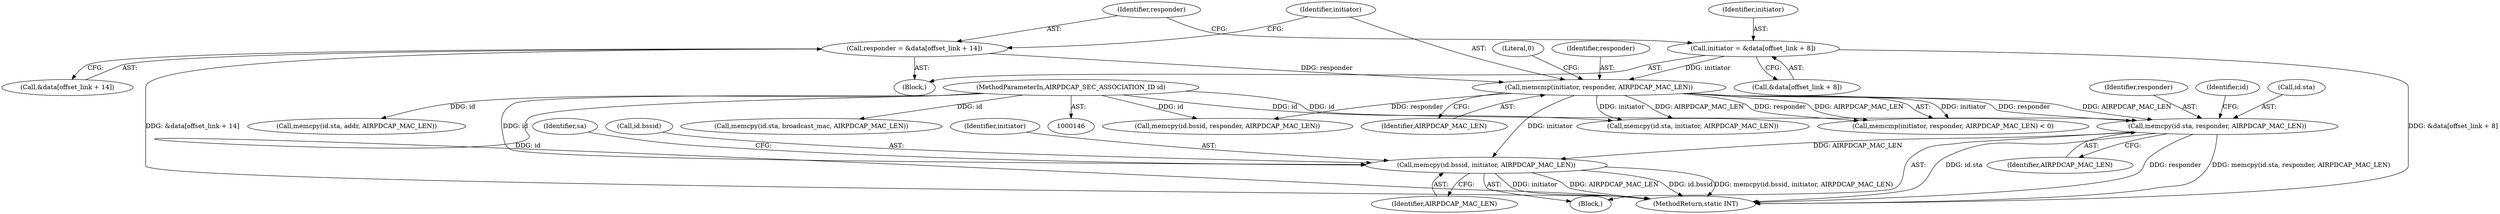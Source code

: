 digraph "0_wireshark_9b0b20b8d5f8c9f7839d58ff6c5900f7e19283b4@API" {
"1000688" [label="(Call,memcpy(id.bssid, initiator, AIRPDCAP_MAC_LEN))"];
"1000151" [label="(MethodParameterIn,AIRPDCAP_SEC_ASSOCIATION_ID id)"];
"1000662" [label="(Call,memcmp(initiator, responder, AIRPDCAP_MAC_LEN))"];
"1000644" [label="(Call,initiator = &data[offset_link + 8])"];
"1000652" [label="(Call,responder = &data[offset_link + 14])"];
"1000682" [label="(Call,memcpy(id.sta, responder, AIRPDCAP_MAC_LEN))"];
"1000681" [label="(Block,)"];
"1000646" [label="(Call,&data[offset_link + 8])"];
"1000653" [label="(Identifier,responder)"];
"1000682" [label="(Call,memcpy(id.sta, responder, AIRPDCAP_MAC_LEN))"];
"1000668" [label="(Call,memcpy(id.sta, initiator, AIRPDCAP_MAC_LEN))"];
"1000645" [label="(Identifier,initiator)"];
"1000693" [label="(Identifier,AIRPDCAP_MAC_LEN)"];
"1000663" [label="(Identifier,initiator)"];
"1000695" [label="(Identifier,sa)"];
"1000644" [label="(Call,initiator = &data[offset_link + 8])"];
"1000686" [label="(Identifier,responder)"];
"1000689" [label="(Call,id.bssid)"];
"1000690" [label="(Identifier,id)"];
"1000687" [label="(Identifier,AIRPDCAP_MAC_LEN)"];
"1000666" [label="(Literal,0)"];
"1000674" [label="(Call,memcpy(id.bssid, responder, AIRPDCAP_MAC_LEN))"];
"1000692" [label="(Identifier,initiator)"];
"1000382" [label="(Call,memcpy(id.sta, addr, AIRPDCAP_MAC_LEN))"];
"1000473" [label="(Block,)"];
"1000654" [label="(Call,&data[offset_link + 14])"];
"1000661" [label="(Call,memcmp(initiator, responder, AIRPDCAP_MAC_LEN) < 0)"];
"1000665" [label="(Identifier,AIRPDCAP_MAC_LEN)"];
"1000664" [label="(Identifier,responder)"];
"1000779" [label="(MethodReturn,static INT)"];
"1000683" [label="(Call,id.sta)"];
"1000353" [label="(Call,memcpy(id.sta, broadcast_mac, AIRPDCAP_MAC_LEN))"];
"1000688" [label="(Call,memcpy(id.bssid, initiator, AIRPDCAP_MAC_LEN))"];
"1000652" [label="(Call,responder = &data[offset_link + 14])"];
"1000151" [label="(MethodParameterIn,AIRPDCAP_SEC_ASSOCIATION_ID id)"];
"1000662" [label="(Call,memcmp(initiator, responder, AIRPDCAP_MAC_LEN))"];
"1000688" -> "1000681"  [label="AST: "];
"1000688" -> "1000693"  [label="CFG: "];
"1000689" -> "1000688"  [label="AST: "];
"1000692" -> "1000688"  [label="AST: "];
"1000693" -> "1000688"  [label="AST: "];
"1000695" -> "1000688"  [label="CFG: "];
"1000688" -> "1000779"  [label="DDG: AIRPDCAP_MAC_LEN"];
"1000688" -> "1000779"  [label="DDG: id.bssid"];
"1000688" -> "1000779"  [label="DDG: memcpy(id.bssid, initiator, AIRPDCAP_MAC_LEN)"];
"1000688" -> "1000779"  [label="DDG: initiator"];
"1000151" -> "1000688"  [label="DDG: id"];
"1000662" -> "1000688"  [label="DDG: initiator"];
"1000682" -> "1000688"  [label="DDG: AIRPDCAP_MAC_LEN"];
"1000151" -> "1000146"  [label="AST: "];
"1000151" -> "1000779"  [label="DDG: id"];
"1000151" -> "1000353"  [label="DDG: id"];
"1000151" -> "1000382"  [label="DDG: id"];
"1000151" -> "1000668"  [label="DDG: id"];
"1000151" -> "1000674"  [label="DDG: id"];
"1000151" -> "1000682"  [label="DDG: id"];
"1000662" -> "1000661"  [label="AST: "];
"1000662" -> "1000665"  [label="CFG: "];
"1000663" -> "1000662"  [label="AST: "];
"1000664" -> "1000662"  [label="AST: "];
"1000665" -> "1000662"  [label="AST: "];
"1000666" -> "1000662"  [label="CFG: "];
"1000662" -> "1000661"  [label="DDG: initiator"];
"1000662" -> "1000661"  [label="DDG: responder"];
"1000662" -> "1000661"  [label="DDG: AIRPDCAP_MAC_LEN"];
"1000644" -> "1000662"  [label="DDG: initiator"];
"1000652" -> "1000662"  [label="DDG: responder"];
"1000662" -> "1000668"  [label="DDG: initiator"];
"1000662" -> "1000668"  [label="DDG: AIRPDCAP_MAC_LEN"];
"1000662" -> "1000674"  [label="DDG: responder"];
"1000662" -> "1000682"  [label="DDG: responder"];
"1000662" -> "1000682"  [label="DDG: AIRPDCAP_MAC_LEN"];
"1000644" -> "1000473"  [label="AST: "];
"1000644" -> "1000646"  [label="CFG: "];
"1000645" -> "1000644"  [label="AST: "];
"1000646" -> "1000644"  [label="AST: "];
"1000653" -> "1000644"  [label="CFG: "];
"1000644" -> "1000779"  [label="DDG: &data[offset_link + 8]"];
"1000652" -> "1000473"  [label="AST: "];
"1000652" -> "1000654"  [label="CFG: "];
"1000653" -> "1000652"  [label="AST: "];
"1000654" -> "1000652"  [label="AST: "];
"1000663" -> "1000652"  [label="CFG: "];
"1000652" -> "1000779"  [label="DDG: &data[offset_link + 14]"];
"1000682" -> "1000681"  [label="AST: "];
"1000682" -> "1000687"  [label="CFG: "];
"1000683" -> "1000682"  [label="AST: "];
"1000686" -> "1000682"  [label="AST: "];
"1000687" -> "1000682"  [label="AST: "];
"1000690" -> "1000682"  [label="CFG: "];
"1000682" -> "1000779"  [label="DDG: memcpy(id.sta, responder, AIRPDCAP_MAC_LEN)"];
"1000682" -> "1000779"  [label="DDG: id.sta"];
"1000682" -> "1000779"  [label="DDG: responder"];
}
